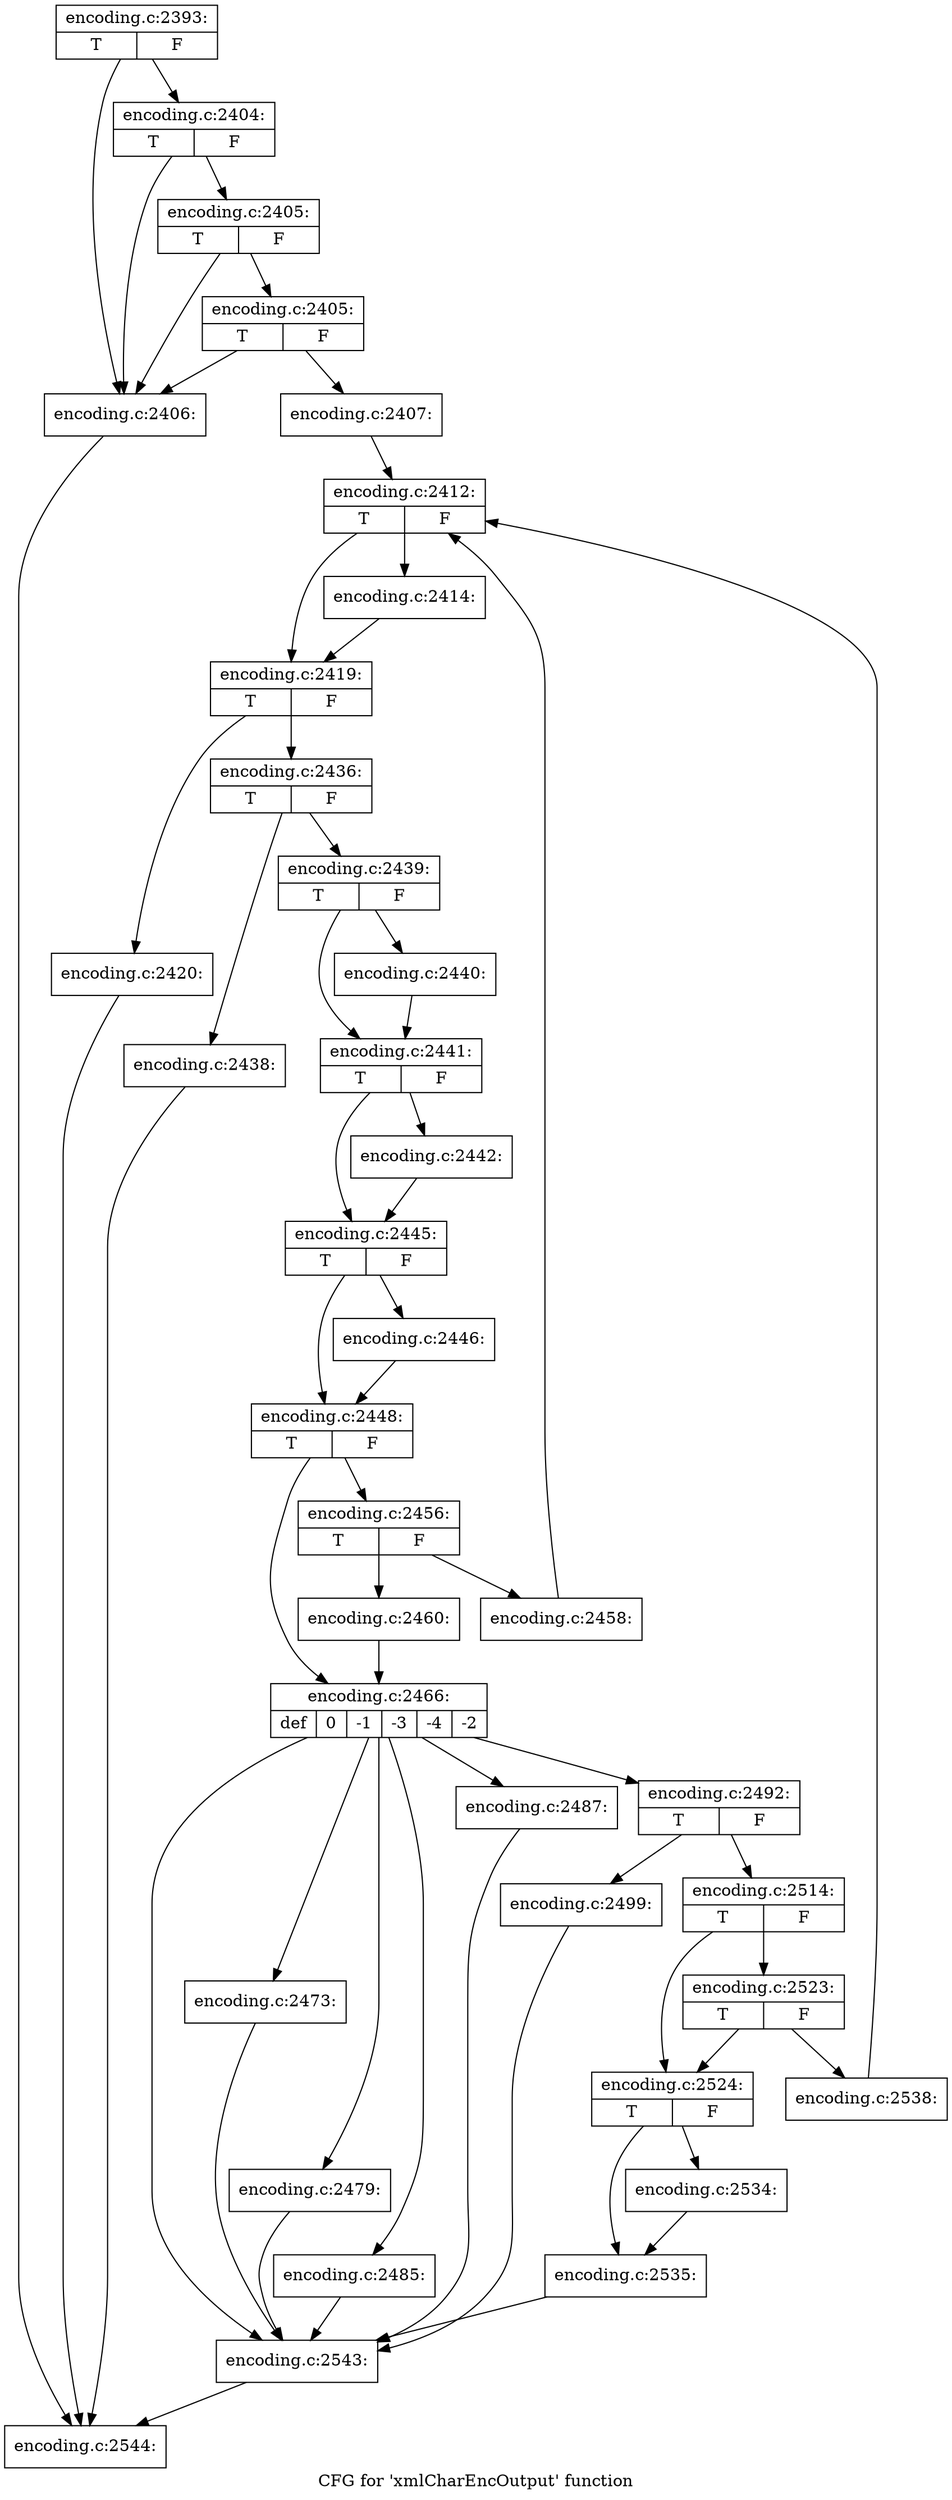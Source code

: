 digraph "CFG for 'xmlCharEncOutput' function" {
	label="CFG for 'xmlCharEncOutput' function";

	Node0x5557bd9634d0 [shape=record,label="{encoding.c:2393:|{<s0>T|<s1>F}}"];
	Node0x5557bd9634d0 -> Node0x5557bd96cc00;
	Node0x5557bd9634d0 -> Node0x5557bd96cda0;
	Node0x5557bd96cda0 [shape=record,label="{encoding.c:2404:|{<s0>T|<s1>F}}"];
	Node0x5557bd96cda0 -> Node0x5557bd96cc00;
	Node0x5557bd96cda0 -> Node0x5557bd96cd20;
	Node0x5557bd96cd20 [shape=record,label="{encoding.c:2405:|{<s0>T|<s1>F}}"];
	Node0x5557bd96cd20 -> Node0x5557bd96cc00;
	Node0x5557bd96cd20 -> Node0x5557bd96cca0;
	Node0x5557bd96cca0 [shape=record,label="{encoding.c:2405:|{<s0>T|<s1>F}}"];
	Node0x5557bd96cca0 -> Node0x5557bd96cc00;
	Node0x5557bd96cca0 -> Node0x5557bd96cc50;
	Node0x5557bd96cc00 [shape=record,label="{encoding.c:2406:}"];
	Node0x5557bd96cc00 -> Node0x5557bd959780;
	Node0x5557bd96cc50 [shape=record,label="{encoding.c:2407:}"];
	Node0x5557bd96cc50 -> Node0x5557bd96e6f0;
	Node0x5557bd96e6f0 [shape=record,label="{encoding.c:2412:|{<s0>T|<s1>F}}"];
	Node0x5557bd96e6f0 -> Node0x5557bd96ea30;
	Node0x5557bd96e6f0 -> Node0x5557bd96ea80;
	Node0x5557bd96ea30 [shape=record,label="{encoding.c:2414:}"];
	Node0x5557bd96ea30 -> Node0x5557bd96ea80;
	Node0x5557bd96ea80 [shape=record,label="{encoding.c:2419:|{<s0>T|<s1>F}}"];
	Node0x5557bd96ea80 -> Node0x5557bd96efc0;
	Node0x5557bd96ea80 -> Node0x5557bd96f010;
	Node0x5557bd96efc0 [shape=record,label="{encoding.c:2420:}"];
	Node0x5557bd96efc0 -> Node0x5557bd959780;
	Node0x5557bd96f010 [shape=record,label="{encoding.c:2436:|{<s0>T|<s1>F}}"];
	Node0x5557bd96f010 -> Node0x5557bd9708f0;
	Node0x5557bd96f010 -> Node0x5557bd970940;
	Node0x5557bd9708f0 [shape=record,label="{encoding.c:2438:}"];
	Node0x5557bd9708f0 -> Node0x5557bd959780;
	Node0x5557bd970940 [shape=record,label="{encoding.c:2439:|{<s0>T|<s1>F}}"];
	Node0x5557bd970940 -> Node0x5557bd970dd0;
	Node0x5557bd970940 -> Node0x5557bd970e20;
	Node0x5557bd970dd0 [shape=record,label="{encoding.c:2440:}"];
	Node0x5557bd970dd0 -> Node0x5557bd970e20;
	Node0x5557bd970e20 [shape=record,label="{encoding.c:2441:|{<s0>T|<s1>F}}"];
	Node0x5557bd970e20 -> Node0x5557bd971370;
	Node0x5557bd970e20 -> Node0x5557bd9713c0;
	Node0x5557bd971370 [shape=record,label="{encoding.c:2442:}"];
	Node0x5557bd971370 -> Node0x5557bd9713c0;
	Node0x5557bd9713c0 [shape=record,label="{encoding.c:2445:|{<s0>T|<s1>F}}"];
	Node0x5557bd9713c0 -> Node0x5557bd971fd0;
	Node0x5557bd9713c0 -> Node0x5557bd972020;
	Node0x5557bd971fd0 [shape=record,label="{encoding.c:2446:}"];
	Node0x5557bd971fd0 -> Node0x5557bd972020;
	Node0x5557bd972020 [shape=record,label="{encoding.c:2448:|{<s0>T|<s1>F}}"];
	Node0x5557bd972020 -> Node0x5557bd973840;
	Node0x5557bd972020 -> Node0x5557bd973890;
	Node0x5557bd973840 [shape=record,label="{encoding.c:2456:|{<s0>T|<s1>F}}"];
	Node0x5557bd973840 -> Node0x5557bd973c80;
	Node0x5557bd973840 -> Node0x5557bd973cd0;
	Node0x5557bd973c80 [shape=record,label="{encoding.c:2458:}"];
	Node0x5557bd973c80 -> Node0x5557bd96e6f0;
	Node0x5557bd973cd0 [shape=record,label="{encoding.c:2460:}"];
	Node0x5557bd973cd0 -> Node0x5557bd973890;
	Node0x5557bd973890 [shape=record,label="{encoding.c:2466:|{<s0>def|<s1>0|<s2>-1|<s3>-3|<s4>-4|<s5>-2}}"];
	Node0x5557bd973890 -> Node0x5557bd9742b0;
	Node0x5557bd973890 -> Node0x5557bd9746d0;
	Node0x5557bd973890 -> Node0x5557bd9747b0;
	Node0x5557bd973890 -> Node0x5557bd974890;
	Node0x5557bd973890 -> Node0x5557bd9749b0;
	Node0x5557bd973890 -> Node0x5557bd874e80;
	Node0x5557bd9746d0 [shape=record,label="{encoding.c:2473:}"];
	Node0x5557bd9746d0 -> Node0x5557bd9742b0;
	Node0x5557bd9747b0 [shape=record,label="{encoding.c:2479:}"];
	Node0x5557bd9747b0 -> Node0x5557bd9742b0;
	Node0x5557bd974890 [shape=record,label="{encoding.c:2485:}"];
	Node0x5557bd974890 -> Node0x5557bd9742b0;
	Node0x5557bd9749b0 [shape=record,label="{encoding.c:2487:}"];
	Node0x5557bd9749b0 -> Node0x5557bd9742b0;
	Node0x5557bd874e80 [shape=record,label="{encoding.c:2492:|{<s0>T|<s1>F}}"];
	Node0x5557bd874e80 -> Node0x5557bd976b20;
	Node0x5557bd874e80 -> Node0x5557bd976b70;
	Node0x5557bd976b20 [shape=record,label="{encoding.c:2499:}"];
	Node0x5557bd976b20 -> Node0x5557bd9742b0;
	Node0x5557bd976b70 [shape=record,label="{encoding.c:2514:|{<s0>T|<s1>F}}"];
	Node0x5557bd976b70 -> Node0x5557bd9784e0;
	Node0x5557bd976b70 -> Node0x5557bd978580;
	Node0x5557bd978580 [shape=record,label="{encoding.c:2523:|{<s0>T|<s1>F}}"];
	Node0x5557bd978580 -> Node0x5557bd9784e0;
	Node0x5557bd978580 -> Node0x5557bd978530;
	Node0x5557bd9784e0 [shape=record,label="{encoding.c:2524:|{<s0>T|<s1>F}}"];
	Node0x5557bd9784e0 -> Node0x5557bd979d60;
	Node0x5557bd9784e0 -> Node0x5557bd979db0;
	Node0x5557bd979d60 [shape=record,label="{encoding.c:2534:}"];
	Node0x5557bd979d60 -> Node0x5557bd979db0;
	Node0x5557bd979db0 [shape=record,label="{encoding.c:2535:}"];
	Node0x5557bd979db0 -> Node0x5557bd9742b0;
	Node0x5557bd978530 [shape=record,label="{encoding.c:2538:}"];
	Node0x5557bd978530 -> Node0x5557bd96e6f0;
	Node0x5557bd9742b0 [shape=record,label="{encoding.c:2543:}"];
	Node0x5557bd9742b0 -> Node0x5557bd959780;
	Node0x5557bd959780 [shape=record,label="{encoding.c:2544:}"];
}
